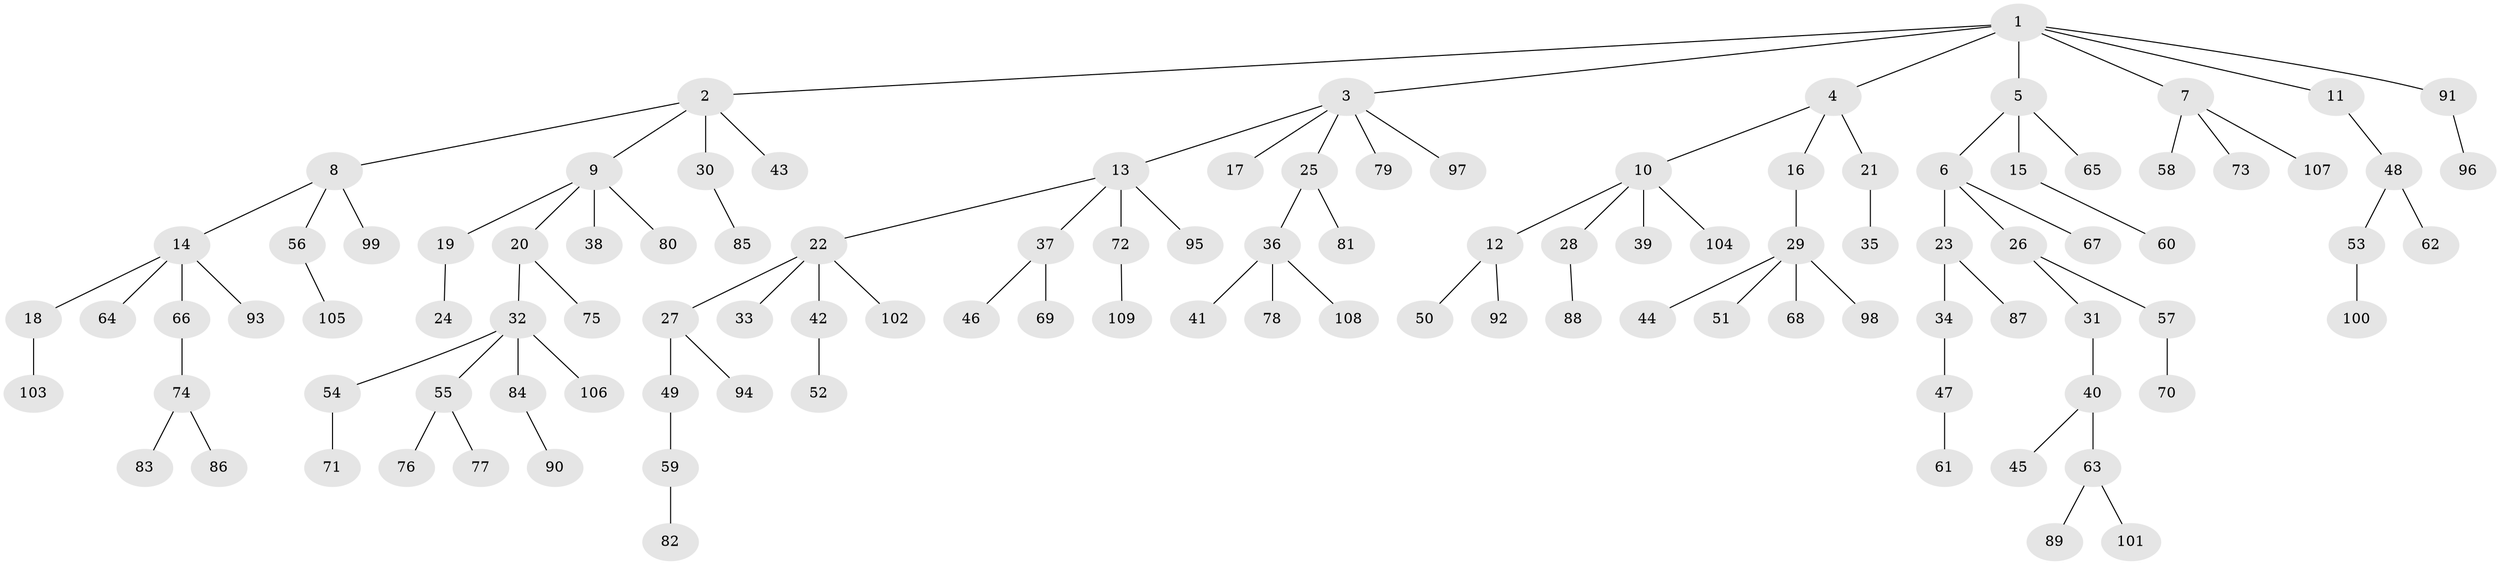 // Generated by graph-tools (version 1.1) at 2025/26/03/09/25 03:26:24]
// undirected, 109 vertices, 108 edges
graph export_dot {
graph [start="1"]
  node [color=gray90,style=filled];
  1;
  2;
  3;
  4;
  5;
  6;
  7;
  8;
  9;
  10;
  11;
  12;
  13;
  14;
  15;
  16;
  17;
  18;
  19;
  20;
  21;
  22;
  23;
  24;
  25;
  26;
  27;
  28;
  29;
  30;
  31;
  32;
  33;
  34;
  35;
  36;
  37;
  38;
  39;
  40;
  41;
  42;
  43;
  44;
  45;
  46;
  47;
  48;
  49;
  50;
  51;
  52;
  53;
  54;
  55;
  56;
  57;
  58;
  59;
  60;
  61;
  62;
  63;
  64;
  65;
  66;
  67;
  68;
  69;
  70;
  71;
  72;
  73;
  74;
  75;
  76;
  77;
  78;
  79;
  80;
  81;
  82;
  83;
  84;
  85;
  86;
  87;
  88;
  89;
  90;
  91;
  92;
  93;
  94;
  95;
  96;
  97;
  98;
  99;
  100;
  101;
  102;
  103;
  104;
  105;
  106;
  107;
  108;
  109;
  1 -- 2;
  1 -- 3;
  1 -- 4;
  1 -- 5;
  1 -- 7;
  1 -- 11;
  1 -- 91;
  2 -- 8;
  2 -- 9;
  2 -- 30;
  2 -- 43;
  3 -- 13;
  3 -- 17;
  3 -- 25;
  3 -- 79;
  3 -- 97;
  4 -- 10;
  4 -- 16;
  4 -- 21;
  5 -- 6;
  5 -- 15;
  5 -- 65;
  6 -- 23;
  6 -- 26;
  6 -- 67;
  7 -- 58;
  7 -- 73;
  7 -- 107;
  8 -- 14;
  8 -- 56;
  8 -- 99;
  9 -- 19;
  9 -- 20;
  9 -- 38;
  9 -- 80;
  10 -- 12;
  10 -- 28;
  10 -- 39;
  10 -- 104;
  11 -- 48;
  12 -- 50;
  12 -- 92;
  13 -- 22;
  13 -- 37;
  13 -- 72;
  13 -- 95;
  14 -- 18;
  14 -- 64;
  14 -- 66;
  14 -- 93;
  15 -- 60;
  16 -- 29;
  18 -- 103;
  19 -- 24;
  20 -- 32;
  20 -- 75;
  21 -- 35;
  22 -- 27;
  22 -- 33;
  22 -- 42;
  22 -- 102;
  23 -- 34;
  23 -- 87;
  25 -- 36;
  25 -- 81;
  26 -- 31;
  26 -- 57;
  27 -- 49;
  27 -- 94;
  28 -- 88;
  29 -- 44;
  29 -- 51;
  29 -- 68;
  29 -- 98;
  30 -- 85;
  31 -- 40;
  32 -- 54;
  32 -- 55;
  32 -- 84;
  32 -- 106;
  34 -- 47;
  36 -- 41;
  36 -- 78;
  36 -- 108;
  37 -- 46;
  37 -- 69;
  40 -- 45;
  40 -- 63;
  42 -- 52;
  47 -- 61;
  48 -- 53;
  48 -- 62;
  49 -- 59;
  53 -- 100;
  54 -- 71;
  55 -- 76;
  55 -- 77;
  56 -- 105;
  57 -- 70;
  59 -- 82;
  63 -- 89;
  63 -- 101;
  66 -- 74;
  72 -- 109;
  74 -- 83;
  74 -- 86;
  84 -- 90;
  91 -- 96;
}
